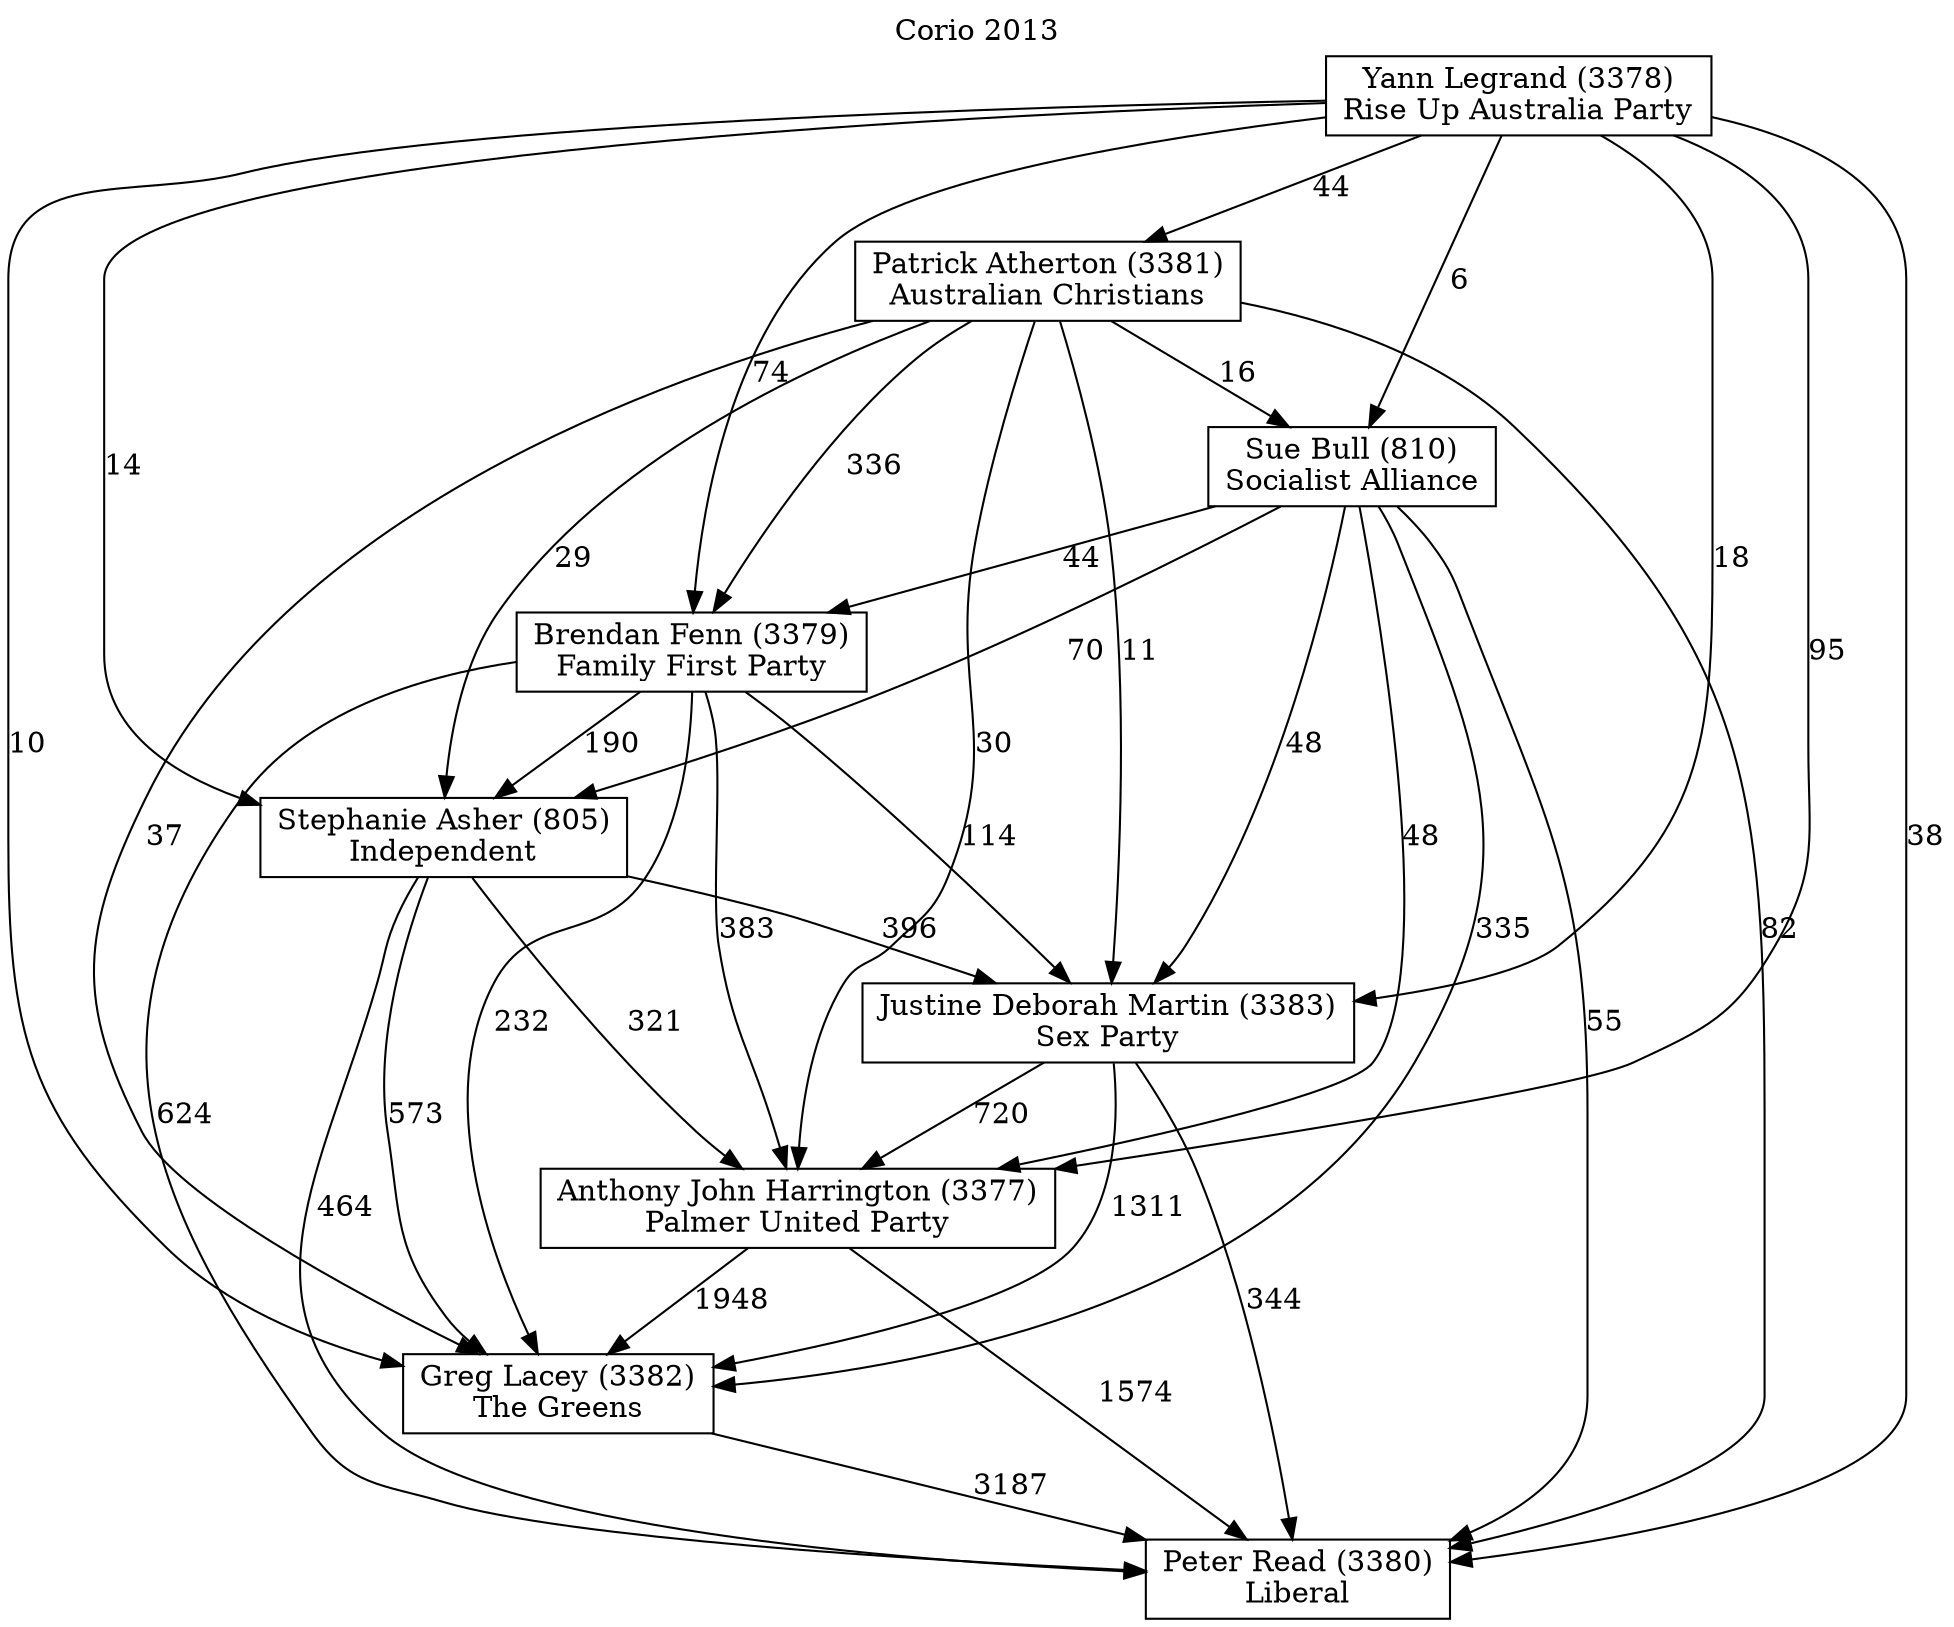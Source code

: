 // House preference flow
digraph "Peter Read (3380)_Corio_2013" {
	graph [label="Corio 2013" labelloc=t mclimit=2]
	node [shape=box]
	"Peter Read (3380)" [label="Peter Read (3380)
Liberal"]
	"Greg Lacey (3382)" [label="Greg Lacey (3382)
The Greens"]
	"Anthony John Harrington (3377)" [label="Anthony John Harrington (3377)
Palmer United Party"]
	"Justine Deborah Martin (3383)" [label="Justine Deborah Martin (3383)
Sex Party"]
	"Stephanie Asher (805)" [label="Stephanie Asher (805)
Independent"]
	"Brendan Fenn (3379)" [label="Brendan Fenn (3379)
Family First Party"]
	"Sue Bull (810)" [label="Sue Bull (810)
Socialist Alliance"]
	"Patrick Atherton (3381)" [label="Patrick Atherton (3381)
Australian Christians"]
	"Yann Legrand (3378)" [label="Yann Legrand (3378)
Rise Up Australia Party"]
	"Greg Lacey (3382)" -> "Peter Read (3380)" [label=3187]
	"Anthony John Harrington (3377)" -> "Greg Lacey (3382)" [label=1948]
	"Justine Deborah Martin (3383)" -> "Anthony John Harrington (3377)" [label=720]
	"Stephanie Asher (805)" -> "Justine Deborah Martin (3383)" [label=396]
	"Brendan Fenn (3379)" -> "Stephanie Asher (805)" [label=190]
	"Sue Bull (810)" -> "Brendan Fenn (3379)" [label=44]
	"Patrick Atherton (3381)" -> "Sue Bull (810)" [label=16]
	"Yann Legrand (3378)" -> "Patrick Atherton (3381)" [label=44]
	"Anthony John Harrington (3377)" -> "Peter Read (3380)" [label=1574]
	"Justine Deborah Martin (3383)" -> "Peter Read (3380)" [label=344]
	"Stephanie Asher (805)" -> "Peter Read (3380)" [label=464]
	"Brendan Fenn (3379)" -> "Peter Read (3380)" [label=624]
	"Sue Bull (810)" -> "Peter Read (3380)" [label=55]
	"Patrick Atherton (3381)" -> "Peter Read (3380)" [label=82]
	"Yann Legrand (3378)" -> "Peter Read (3380)" [label=38]
	"Yann Legrand (3378)" -> "Sue Bull (810)" [label=6]
	"Patrick Atherton (3381)" -> "Brendan Fenn (3379)" [label=336]
	"Yann Legrand (3378)" -> "Brendan Fenn (3379)" [label=74]
	"Sue Bull (810)" -> "Stephanie Asher (805)" [label=70]
	"Patrick Atherton (3381)" -> "Stephanie Asher (805)" [label=29]
	"Yann Legrand (3378)" -> "Stephanie Asher (805)" [label=14]
	"Brendan Fenn (3379)" -> "Justine Deborah Martin (3383)" [label=114]
	"Sue Bull (810)" -> "Justine Deborah Martin (3383)" [label=48]
	"Patrick Atherton (3381)" -> "Justine Deborah Martin (3383)" [label=11]
	"Yann Legrand (3378)" -> "Justine Deborah Martin (3383)" [label=18]
	"Stephanie Asher (805)" -> "Anthony John Harrington (3377)" [label=321]
	"Brendan Fenn (3379)" -> "Anthony John Harrington (3377)" [label=383]
	"Sue Bull (810)" -> "Anthony John Harrington (3377)" [label=48]
	"Patrick Atherton (3381)" -> "Anthony John Harrington (3377)" [label=30]
	"Yann Legrand (3378)" -> "Anthony John Harrington (3377)" [label=95]
	"Justine Deborah Martin (3383)" -> "Greg Lacey (3382)" [label=1311]
	"Stephanie Asher (805)" -> "Greg Lacey (3382)" [label=573]
	"Brendan Fenn (3379)" -> "Greg Lacey (3382)" [label=232]
	"Sue Bull (810)" -> "Greg Lacey (3382)" [label=335]
	"Patrick Atherton (3381)" -> "Greg Lacey (3382)" [label=37]
	"Yann Legrand (3378)" -> "Greg Lacey (3382)" [label=10]
}
